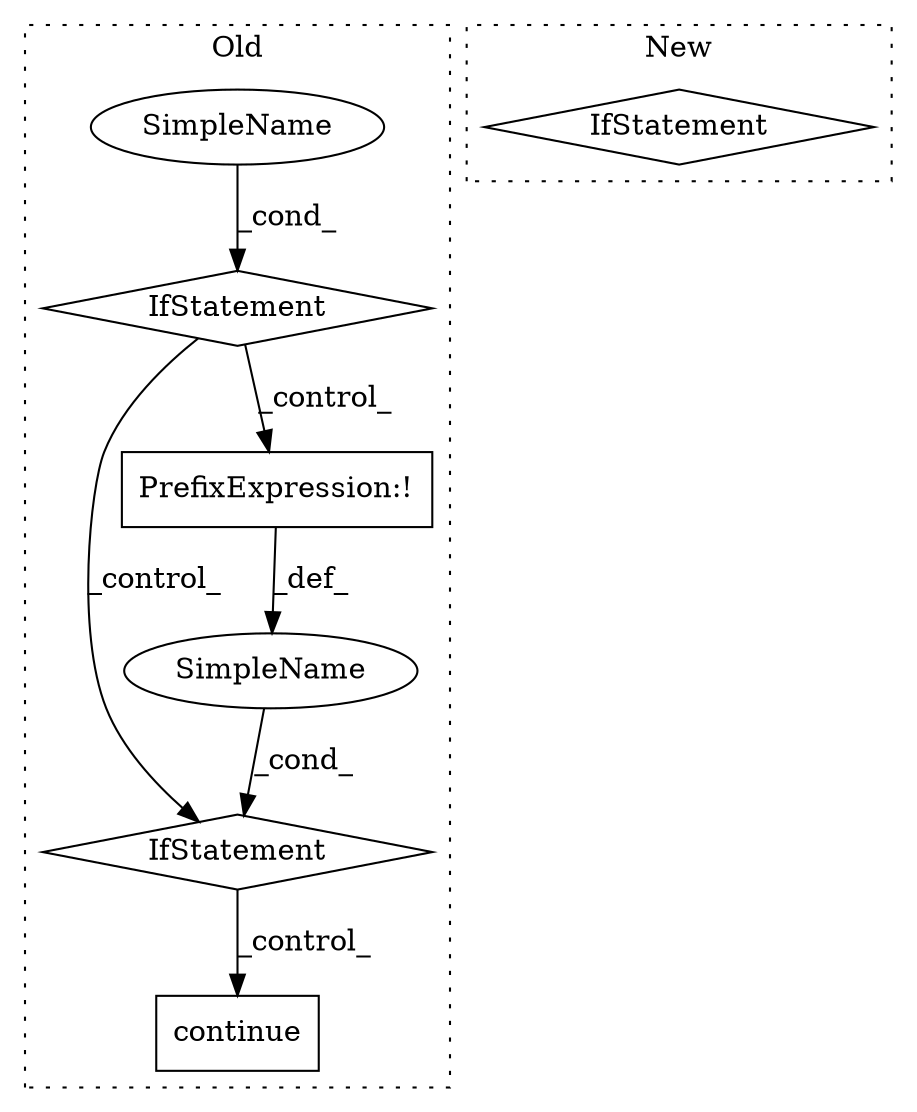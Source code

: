 digraph G {
subgraph cluster0 {
1 [label="continue" a="18" s="1209" l="9" shape="box"];
3 [label="IfStatement" a="25" s="1130,1142" l="4,2" shape="diamond"];
4 [label="SimpleName" a="42" s="" l="" shape="ellipse"];
5 [label="SimpleName" a="42" s="" l="" shape="ellipse"];
6 [label="IfStatement" a="25" s="964,984" l="4,2" shape="diamond"];
7 [label="PrefixExpression:!" a="38" s="1134" l="1" shape="box"];
label = "Old";
style="dotted";
}
subgraph cluster1 {
2 [label="IfStatement" a="25" s="880,890" l="4,2" shape="diamond"];
label = "New";
style="dotted";
}
3 -> 1 [label="_control_"];
4 -> 3 [label="_cond_"];
5 -> 6 [label="_cond_"];
6 -> 3 [label="_control_"];
6 -> 7 [label="_control_"];
7 -> 4 [label="_def_"];
}